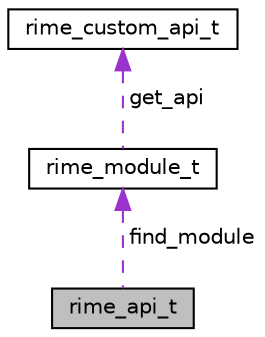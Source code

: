 digraph "rime_api_t"
{
  edge [fontname="Helvetica",fontsize="10",labelfontname="Helvetica",labelfontsize="10"];
  node [fontname="Helvetica",fontsize="10",shape=record];
  Node1 [label="rime_api_t",height=0.2,width=0.4,color="black", fillcolor="grey75", style="filled" fontcolor="black"];
  Node2 -> Node1 [dir="back",color="darkorchid3",fontsize="10",style="dashed",label=" find_module" ,fontname="Helvetica"];
  Node2 [label="rime_module_t",height=0.2,width=0.4,color="black", fillcolor="white", style="filled",URL="$a00143.html"];
  Node3 -> Node2 [dir="back",color="darkorchid3",fontsize="10",style="dashed",label=" get_api" ,fontname="Helvetica"];
  Node3 [label="rime_custom_api_t",height=0.2,width=0.4,color="black", fillcolor="white", style="filled",URL="$a00141.html",tooltip="Extend the structure to publish custom data/functions in your specific module. "];
}

